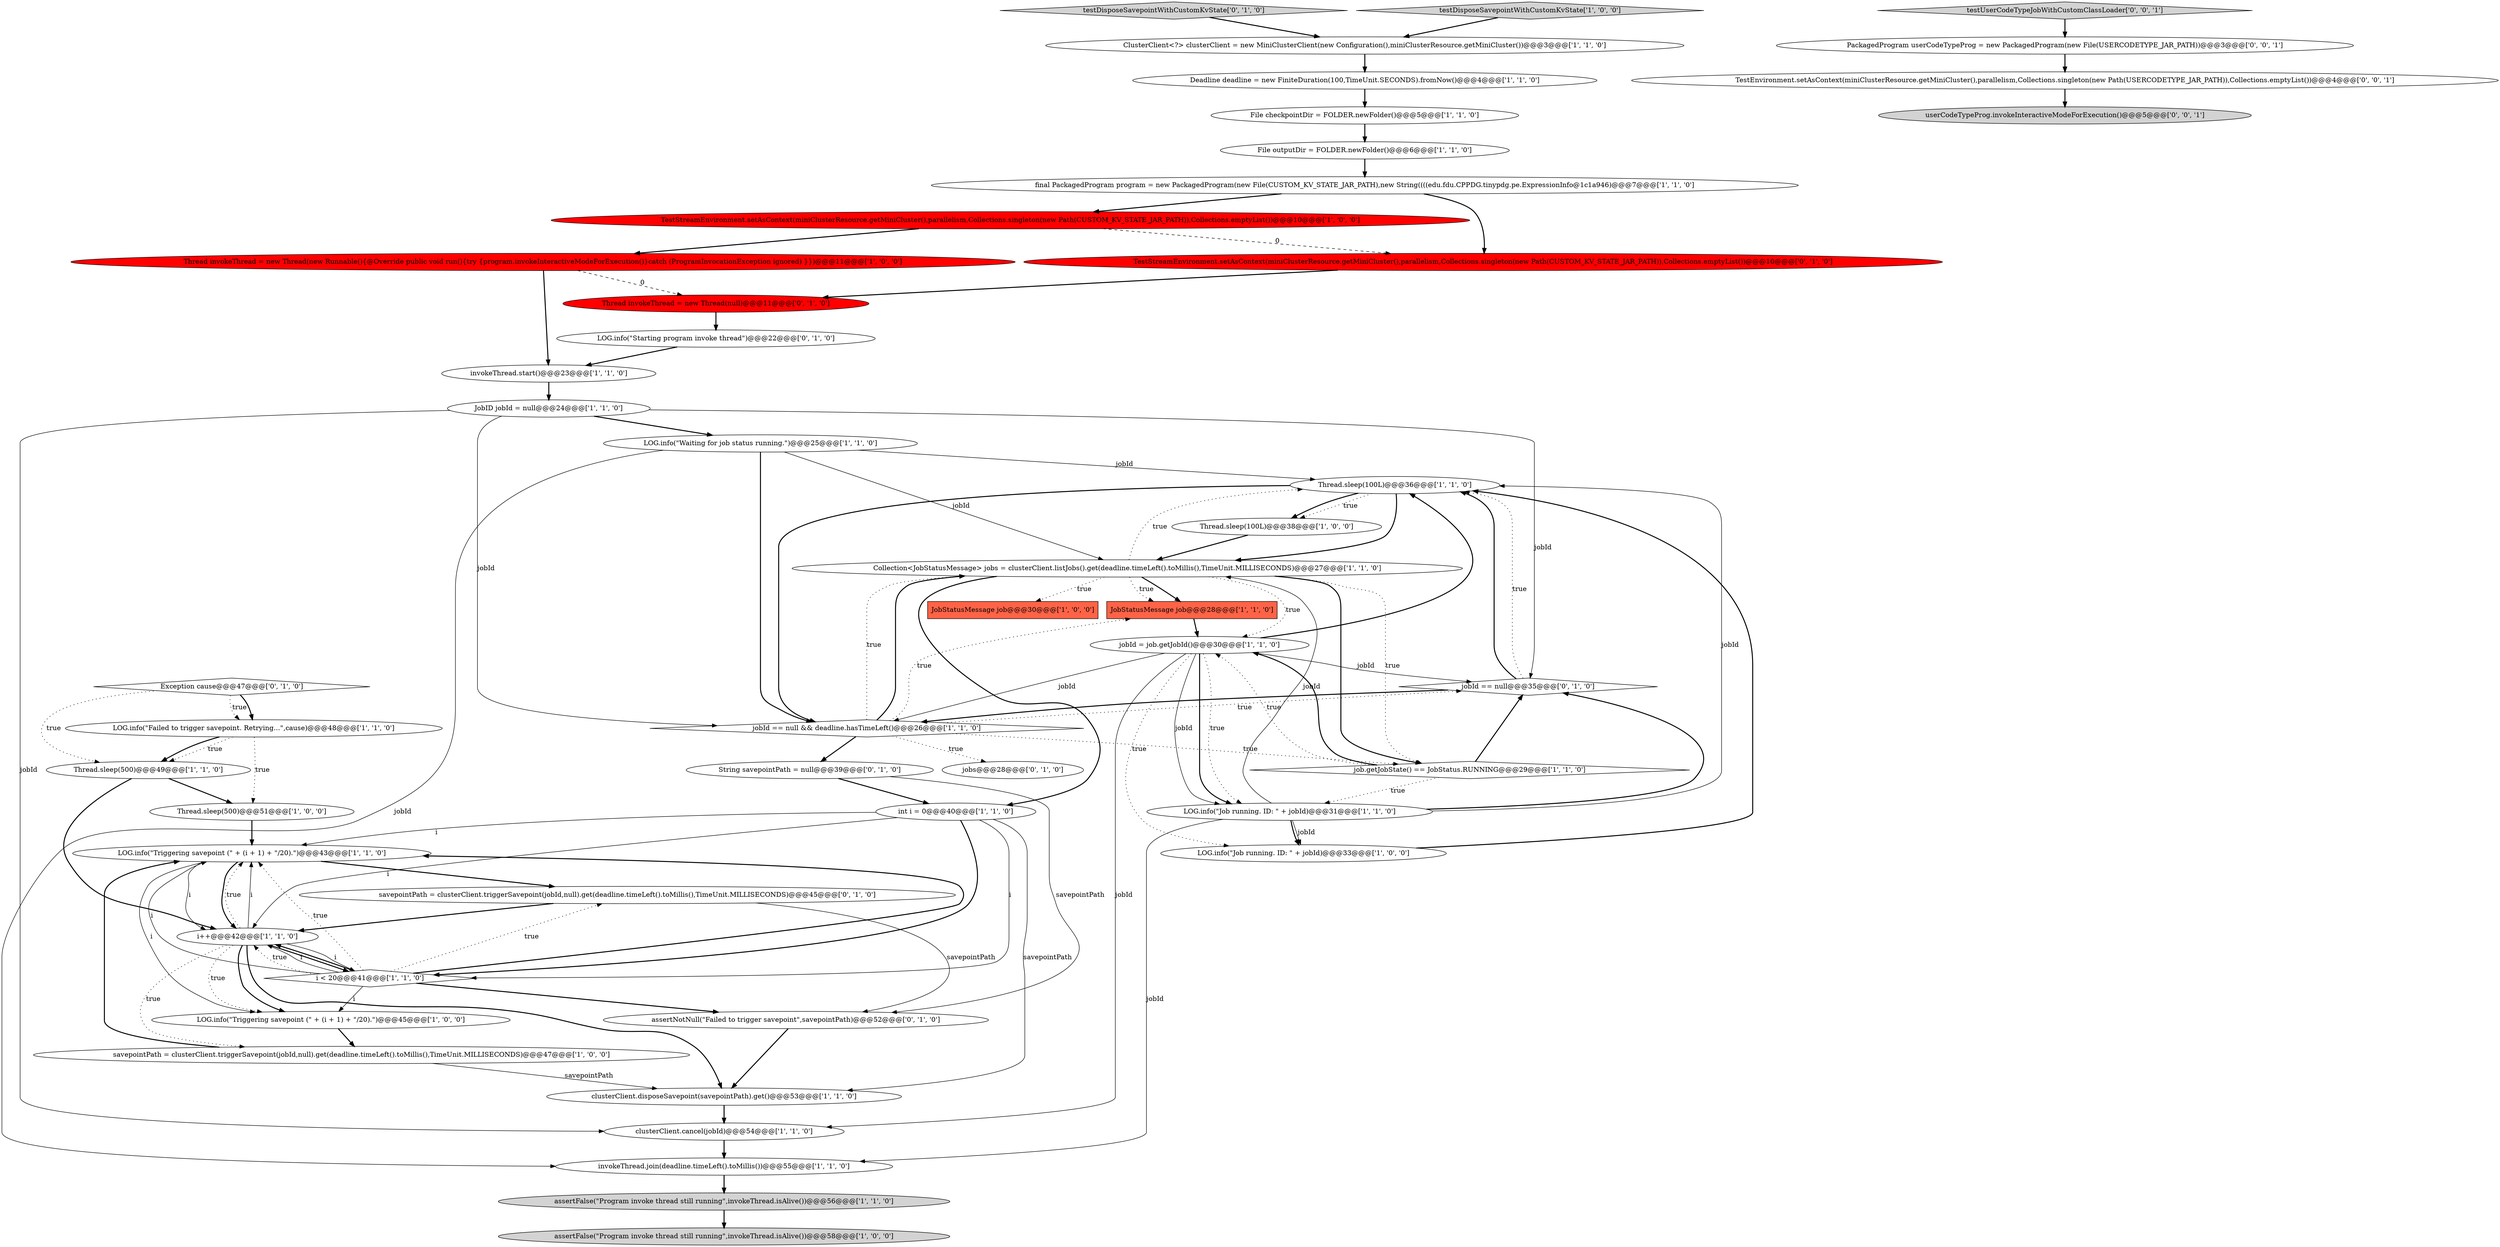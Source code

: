 digraph {
17 [style = filled, label = "Thread invokeThread = new Thread(new Runnable(){@Override public void run(){try {program.invokeInteractiveModeForExecution()}catch (ProgramInvocationException ignored) }})@@@11@@@['1', '0', '0']", fillcolor = red, shape = ellipse image = "AAA1AAABBB1BBB"];
11 [style = filled, label = "LOG.info(\"Waiting for job status running.\")@@@25@@@['1', '1', '0']", fillcolor = white, shape = ellipse image = "AAA0AAABBB1BBB"];
41 [style = filled, label = "savepointPath = clusterClient.triggerSavepoint(jobId,null).get(deadline.timeLeft().toMillis(),TimeUnit.MILLISECONDS)@@@45@@@['0', '1', '0']", fillcolor = white, shape = ellipse image = "AAA0AAABBB2BBB"];
10 [style = filled, label = "clusterClient.cancel(jobId)@@@54@@@['1', '1', '0']", fillcolor = white, shape = ellipse image = "AAA0AAABBB1BBB"];
26 [style = filled, label = "final PackagedProgram program = new PackagedProgram(new File(CUSTOM_KV_STATE_JAR_PATH),new String((((edu.fdu.CPPDG.tinypdg.pe.ExpressionInfo@1c1a946)@@@7@@@['1', '1', '0']", fillcolor = white, shape = ellipse image = "AAA0AAABBB1BBB"];
35 [style = filled, label = "jobId == null@@@35@@@['0', '1', '0']", fillcolor = white, shape = diamond image = "AAA0AAABBB2BBB"];
4 [style = filled, label = "TestStreamEnvironment.setAsContext(miniClusterResource.getMiniCluster(),parallelism,Collections.singleton(new Path(CUSTOM_KV_STATE_JAR_PATH)),Collections.emptyList())@@@10@@@['1', '0', '0']", fillcolor = red, shape = ellipse image = "AAA1AAABBB1BBB"];
46 [style = filled, label = "testUserCodeTypeJobWithCustomClassLoader['0', '0', '1']", fillcolor = lightgray, shape = diamond image = "AAA0AAABBB3BBB"];
31 [style = filled, label = "JobStatusMessage job@@@28@@@['1', '1', '0']", fillcolor = tomato, shape = box image = "AAA0AAABBB1BBB"];
40 [style = filled, label = "Thread invokeThread = new Thread(null)@@@11@@@['0', '1', '0']", fillcolor = red, shape = ellipse image = "AAA1AAABBB2BBB"];
22 [style = filled, label = "Thread.sleep(100L)@@@36@@@['1', '1', '0']", fillcolor = white, shape = ellipse image = "AAA0AAABBB1BBB"];
6 [style = filled, label = "clusterClient.disposeSavepoint(savepointPath).get()@@@53@@@['1', '1', '0']", fillcolor = white, shape = ellipse image = "AAA0AAABBB1BBB"];
42 [style = filled, label = "testDisposeSavepointWithCustomKvState['0', '1', '0']", fillcolor = lightgray, shape = diamond image = "AAA0AAABBB2BBB"];
12 [style = filled, label = "Deadline deadline = new FiniteDuration(100,TimeUnit.SECONDS).fromNow()@@@4@@@['1', '1', '0']", fillcolor = white, shape = ellipse image = "AAA0AAABBB1BBB"];
33 [style = filled, label = "LOG.info(\"Triggering savepoint (\" + (i + 1) + \"/20).\")@@@43@@@['1', '1', '0']", fillcolor = white, shape = ellipse image = "AAA0AAABBB1BBB"];
13 [style = filled, label = "LOG.info(\"Job running. ID: \" + jobId)@@@31@@@['1', '1', '0']", fillcolor = white, shape = ellipse image = "AAA0AAABBB1BBB"];
24 [style = filled, label = "Collection<JobStatusMessage> jobs = clusterClient.listJobs().get(deadline.timeLeft().toMillis(),TimeUnit.MILLISECONDS)@@@27@@@['1', '1', '0']", fillcolor = white, shape = ellipse image = "AAA0AAABBB1BBB"];
39 [style = filled, label = "Exception cause@@@47@@@['0', '1', '0']", fillcolor = white, shape = diamond image = "AAA0AAABBB2BBB"];
37 [style = filled, label = "jobs@@@28@@@['0', '1', '0']", fillcolor = white, shape = ellipse image = "AAA0AAABBB2BBB"];
2 [style = filled, label = "invokeThread.join(deadline.timeLeft().toMillis())@@@55@@@['1', '1', '0']", fillcolor = white, shape = ellipse image = "AAA0AAABBB1BBB"];
20 [style = filled, label = "int i = 0@@@40@@@['1', '1', '0']", fillcolor = white, shape = ellipse image = "AAA0AAABBB1BBB"];
19 [style = filled, label = "savepointPath = clusterClient.triggerSavepoint(jobId,null).get(deadline.timeLeft().toMillis(),TimeUnit.MILLISECONDS)@@@47@@@['1', '0', '0']", fillcolor = white, shape = ellipse image = "AAA0AAABBB1BBB"];
27 [style = filled, label = "jobId == null && deadline.hasTimeLeft()@@@26@@@['1', '1', '0']", fillcolor = white, shape = diamond image = "AAA0AAABBB1BBB"];
43 [style = filled, label = "assertNotNull(\"Failed to trigger savepoint\",savepointPath)@@@52@@@['0', '1', '0']", fillcolor = white, shape = ellipse image = "AAA0AAABBB2BBB"];
36 [style = filled, label = "TestStreamEnvironment.setAsContext(miniClusterResource.getMiniCluster(),parallelism,Collections.singleton(new Path(CUSTOM_KV_STATE_JAR_PATH)),Collections.emptyList())@@@10@@@['0', '1', '0']", fillcolor = red, shape = ellipse image = "AAA1AAABBB2BBB"];
3 [style = filled, label = "JobStatusMessage job@@@30@@@['1', '0', '0']", fillcolor = tomato, shape = box image = "AAA0AAABBB1BBB"];
18 [style = filled, label = "LOG.info(\"Failed to trigger savepoint. Retrying...\",cause)@@@48@@@['1', '1', '0']", fillcolor = white, shape = ellipse image = "AAA0AAABBB1BBB"];
14 [style = filled, label = "ClusterClient<?> clusterClient = new MiniClusterClient(new Configuration(),miniClusterResource.getMiniCluster())@@@3@@@['1', '1', '0']", fillcolor = white, shape = ellipse image = "AAA0AAABBB1BBB"];
32 [style = filled, label = "jobId = job.getJobId()@@@30@@@['1', '1', '0']", fillcolor = white, shape = ellipse image = "AAA0AAABBB1BBB"];
8 [style = filled, label = "File outputDir = FOLDER.newFolder()@@@6@@@['1', '1', '0']", fillcolor = white, shape = ellipse image = "AAA0AAABBB1BBB"];
34 [style = filled, label = "i++@@@42@@@['1', '1', '0']", fillcolor = white, shape = ellipse image = "AAA0AAABBB1BBB"];
9 [style = filled, label = "Thread.sleep(500)@@@51@@@['1', '0', '0']", fillcolor = white, shape = ellipse image = "AAA0AAABBB1BBB"];
29 [style = filled, label = "LOG.info(\"Triggering savepoint (\" + (i + 1) + \"/20).\")@@@45@@@['1', '0', '0']", fillcolor = white, shape = ellipse image = "AAA0AAABBB1BBB"];
5 [style = filled, label = "assertFalse(\"Program invoke thread still running\",invokeThread.isAlive())@@@58@@@['1', '0', '0']", fillcolor = lightgray, shape = ellipse image = "AAA0AAABBB1BBB"];
30 [style = filled, label = "job.getJobState() == JobStatus.RUNNING@@@29@@@['1', '1', '0']", fillcolor = white, shape = diamond image = "AAA0AAABBB1BBB"];
45 [style = filled, label = "PackagedProgram userCodeTypeProg = new PackagedProgram(new File(USERCODETYPE_JAR_PATH))@@@3@@@['0', '0', '1']", fillcolor = white, shape = ellipse image = "AAA0AAABBB3BBB"];
48 [style = filled, label = "TestEnvironment.setAsContext(miniClusterResource.getMiniCluster(),parallelism,Collections.singleton(new Path(USERCODETYPE_JAR_PATH)),Collections.emptyList())@@@4@@@['0', '0', '1']", fillcolor = white, shape = ellipse image = "AAA0AAABBB3BBB"];
15 [style = filled, label = "File checkpointDir = FOLDER.newFolder()@@@5@@@['1', '1', '0']", fillcolor = white, shape = ellipse image = "AAA0AAABBB1BBB"];
1 [style = filled, label = "Thread.sleep(100L)@@@38@@@['1', '0', '0']", fillcolor = white, shape = ellipse image = "AAA0AAABBB1BBB"];
7 [style = filled, label = "testDisposeSavepointWithCustomKvState['1', '0', '0']", fillcolor = lightgray, shape = diamond image = "AAA0AAABBB1BBB"];
44 [style = filled, label = "String savepointPath = null@@@39@@@['0', '1', '0']", fillcolor = white, shape = ellipse image = "AAA0AAABBB2BBB"];
21 [style = filled, label = "invokeThread.start()@@@23@@@['1', '1', '0']", fillcolor = white, shape = ellipse image = "AAA0AAABBB1BBB"];
16 [style = filled, label = "i < 20@@@41@@@['1', '1', '0']", fillcolor = white, shape = diamond image = "AAA0AAABBB1BBB"];
25 [style = filled, label = "LOG.info(\"Job running. ID: \" + jobId)@@@33@@@['1', '0', '0']", fillcolor = white, shape = ellipse image = "AAA0AAABBB1BBB"];
38 [style = filled, label = "LOG.info(\"Starting program invoke thread\")@@@22@@@['0', '1', '0']", fillcolor = white, shape = ellipse image = "AAA0AAABBB2BBB"];
0 [style = filled, label = "JobID jobId = null@@@24@@@['1', '1', '0']", fillcolor = white, shape = ellipse image = "AAA0AAABBB1BBB"];
47 [style = filled, label = "userCodeTypeProg.invokeInteractiveModeForExecution()@@@5@@@['0', '0', '1']", fillcolor = lightgray, shape = ellipse image = "AAA0AAABBB3BBB"];
23 [style = filled, label = "Thread.sleep(500)@@@49@@@['1', '1', '0']", fillcolor = white, shape = ellipse image = "AAA0AAABBB1BBB"];
28 [style = filled, label = "assertFalse(\"Program invoke thread still running\",invokeThread.isAlive())@@@56@@@['1', '1', '0']", fillcolor = lightgray, shape = ellipse image = "AAA0AAABBB1BBB"];
32->22 [style = bold, label=""];
0->10 [style = solid, label="jobId"];
16->34 [style = dotted, label="true"];
25->22 [style = bold, label=""];
13->25 [style = solid, label="jobId"];
33->34 [style = solid, label="i"];
11->24 [style = solid, label="jobId"];
27->44 [style = bold, label=""];
39->18 [style = dotted, label="true"];
34->29 [style = dotted, label="true"];
40->38 [style = bold, label=""];
45->48 [style = bold, label=""];
24->30 [style = bold, label=""];
7->14 [style = bold, label=""];
39->18 [style = bold, label=""];
32->25 [style = dotted, label="true"];
20->16 [style = bold, label=""];
4->36 [style = dashed, label="0"];
16->43 [style = bold, label=""];
16->34 [style = solid, label="i"];
24->3 [style = dotted, label="true"];
32->13 [style = dotted, label="true"];
35->22 [style = dotted, label="true"];
27->35 [style = dotted, label="true"];
16->41 [style = dotted, label="true"];
17->21 [style = bold, label=""];
2->28 [style = bold, label=""];
32->27 [style = solid, label="jobId"];
41->43 [style = solid, label="savepointPath"];
18->23 [style = dotted, label="true"];
13->25 [style = bold, label=""];
28->5 [style = bold, label=""];
20->6 [style = solid, label="savepointPath"];
21->0 [style = bold, label=""];
9->33 [style = bold, label=""];
13->2 [style = solid, label="jobId"];
16->34 [style = bold, label=""];
33->41 [style = bold, label=""];
19->6 [style = solid, label="savepointPath"];
13->22 [style = solid, label="jobId"];
27->24 [style = dotted, label="true"];
26->4 [style = bold, label=""];
20->33 [style = solid, label="i"];
32->35 [style = solid, label="jobId"];
16->33 [style = dotted, label="true"];
44->43 [style = solid, label="savepointPath"];
24->20 [style = bold, label=""];
34->19 [style = dotted, label="true"];
13->24 [style = solid, label="jobId"];
16->33 [style = bold, label=""];
44->20 [style = bold, label=""];
24->22 [style = dotted, label="true"];
30->32 [style = dotted, label="true"];
10->2 [style = bold, label=""];
19->33 [style = bold, label=""];
34->29 [style = bold, label=""];
36->40 [style = bold, label=""];
24->32 [style = dotted, label="true"];
4->17 [style = bold, label=""];
18->23 [style = bold, label=""];
31->32 [style = bold, label=""];
0->35 [style = solid, label="jobId"];
0->11 [style = bold, label=""];
30->32 [style = bold, label=""];
24->30 [style = dotted, label="true"];
0->27 [style = solid, label="jobId"];
27->37 [style = dotted, label="true"];
42->14 [style = bold, label=""];
32->13 [style = solid, label="jobId"];
39->23 [style = dotted, label="true"];
22->1 [style = dotted, label="true"];
30->35 [style = bold, label=""];
29->19 [style = bold, label=""];
11->22 [style = solid, label="jobId"];
30->13 [style = dotted, label="true"];
24->31 [style = bold, label=""];
20->16 [style = solid, label="i"];
27->31 [style = dotted, label="true"];
11->2 [style = solid, label="jobId"];
6->10 [style = bold, label=""];
34->16 [style = bold, label=""];
18->9 [style = dotted, label="true"];
34->33 [style = dotted, label="true"];
27->24 [style = bold, label=""];
22->1 [style = bold, label=""];
20->34 [style = solid, label="i"];
16->33 [style = solid, label="i"];
41->34 [style = bold, label=""];
15->8 [style = bold, label=""];
34->16 [style = solid, label="i"];
35->27 [style = bold, label=""];
35->22 [style = bold, label=""];
26->36 [style = bold, label=""];
24->31 [style = dotted, label="true"];
12->15 [style = bold, label=""];
34->33 [style = solid, label="i"];
43->6 [style = bold, label=""];
27->30 [style = dotted, label="true"];
22->27 [style = bold, label=""];
16->29 [style = solid, label="i"];
1->24 [style = bold, label=""];
48->47 [style = bold, label=""];
33->29 [style = solid, label="i"];
17->40 [style = dashed, label="0"];
14->12 [style = bold, label=""];
34->6 [style = bold, label=""];
23->34 [style = bold, label=""];
38->21 [style = bold, label=""];
46->45 [style = bold, label=""];
22->24 [style = bold, label=""];
32->13 [style = bold, label=""];
32->10 [style = solid, label="jobId"];
23->9 [style = bold, label=""];
33->34 [style = bold, label=""];
13->35 [style = bold, label=""];
11->27 [style = bold, label=""];
8->26 [style = bold, label=""];
}
